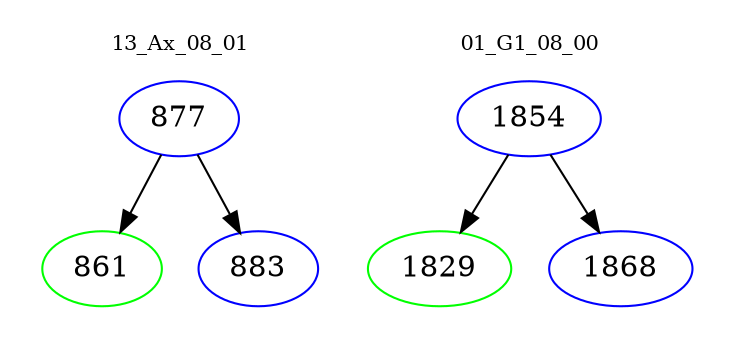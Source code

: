 digraph{
subgraph cluster_0 {
color = white
label = "13_Ax_08_01";
fontsize=10;
T0_877 [label="877", color="blue"]
T0_877 -> T0_861 [color="black"]
T0_861 [label="861", color="green"]
T0_877 -> T0_883 [color="black"]
T0_883 [label="883", color="blue"]
}
subgraph cluster_1 {
color = white
label = "01_G1_08_00";
fontsize=10;
T1_1854 [label="1854", color="blue"]
T1_1854 -> T1_1829 [color="black"]
T1_1829 [label="1829", color="green"]
T1_1854 -> T1_1868 [color="black"]
T1_1868 [label="1868", color="blue"]
}
}
